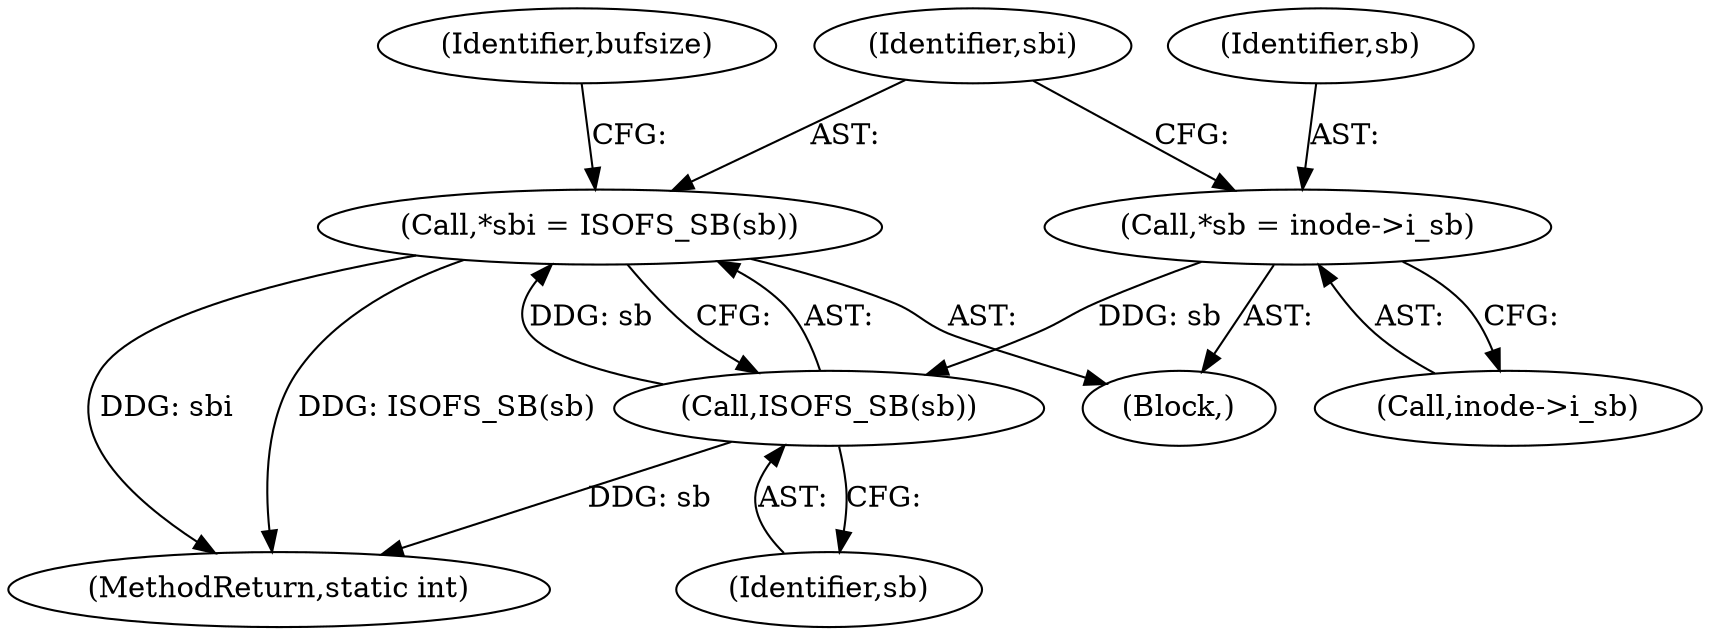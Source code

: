 digraph "0_linux_410dd3cf4c9b36f27ed4542ee18b1af5e68645a4_0@pointer" {
"1000122" [label="(Call,*sbi = ISOFS_SB(sb))"];
"1000124" [label="(Call,ISOFS_SB(sb))"];
"1000116" [label="(Call,*sb = inode->i_sb)"];
"1000116" [label="(Call,*sb = inode->i_sb)"];
"1000128" [label="(Identifier,bufsize)"];
"1000122" [label="(Call,*sbi = ISOFS_SB(sb))"];
"1000117" [label="(Identifier,sb)"];
"1000125" [label="(Identifier,sb)"];
"1000124" [label="(Call,ISOFS_SB(sb))"];
"1000118" [label="(Call,inode->i_sb)"];
"1000725" [label="(MethodReturn,static int)"];
"1000123" [label="(Identifier,sbi)"];
"1000114" [label="(Block,)"];
"1000122" -> "1000114"  [label="AST: "];
"1000122" -> "1000124"  [label="CFG: "];
"1000123" -> "1000122"  [label="AST: "];
"1000124" -> "1000122"  [label="AST: "];
"1000128" -> "1000122"  [label="CFG: "];
"1000122" -> "1000725"  [label="DDG: sbi"];
"1000122" -> "1000725"  [label="DDG: ISOFS_SB(sb)"];
"1000124" -> "1000122"  [label="DDG: sb"];
"1000124" -> "1000125"  [label="CFG: "];
"1000125" -> "1000124"  [label="AST: "];
"1000124" -> "1000725"  [label="DDG: sb"];
"1000116" -> "1000124"  [label="DDG: sb"];
"1000116" -> "1000114"  [label="AST: "];
"1000116" -> "1000118"  [label="CFG: "];
"1000117" -> "1000116"  [label="AST: "];
"1000118" -> "1000116"  [label="AST: "];
"1000123" -> "1000116"  [label="CFG: "];
}
